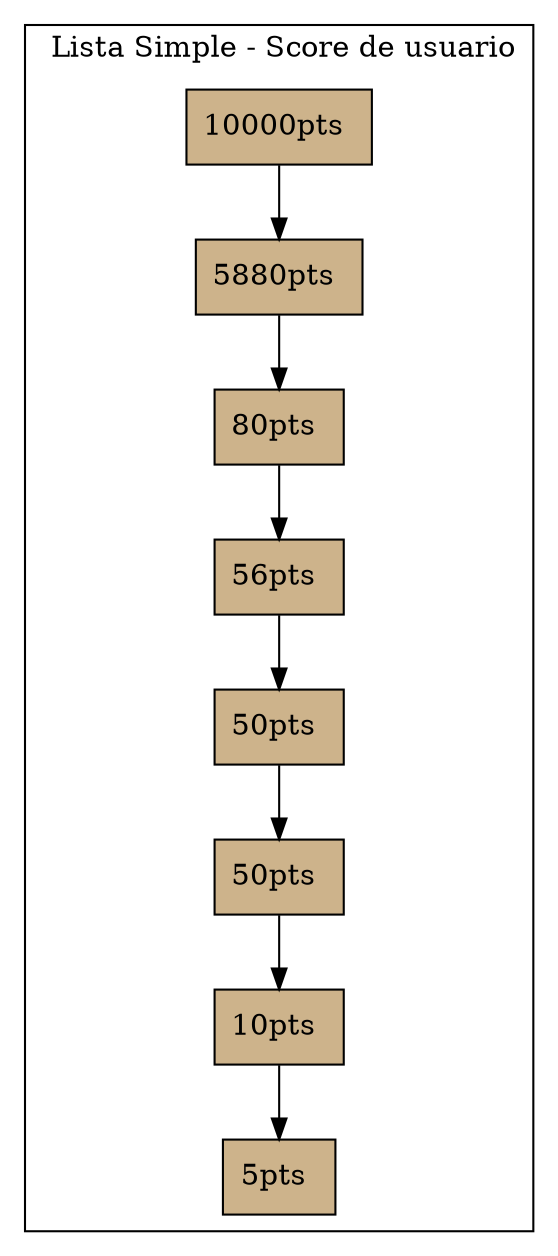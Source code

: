 digraph Grafo{ rankdir= TB 
subgraph cluster2 {
 label=" Lista Simple - Score de usuario"; 
node [label="10000pts " 
  fillcolor=navajowhite3 
 style=filled 
 shape=rect 
 fontcolor=black   ] 0;
node [label="5880pts " 
  fillcolor=navajowhite3 
 style=filled 
 shape=rect 
 fontcolor=black   ] 1;
node [label="80pts " 
  fillcolor=navajowhite3 
 style=filled 
 shape=rect 
 fontcolor=black   ] 2;
node [label="56pts " 
  fillcolor=navajowhite3 
 style=filled 
 shape=rect 
 fontcolor=black   ] 3;
node [label="50pts " 
  fillcolor=navajowhite3 
 style=filled 
 shape=rect 
 fontcolor=black   ] 4;
node [label="50pts " 
  fillcolor=navajowhite3 
 style=filled 
 shape=rect 
 fontcolor=black   ] 5;
node [label="10pts " 
  fillcolor=navajowhite3 
 style=filled 
 shape=rect 
 fontcolor=black   ] 6;
node [label="5pts " 
  fillcolor=navajowhite3 
 style=filled 
 shape=rect 
 fontcolor=black   ] 7;
0->1;
1->2;
2->3;
3->4;
4->5;
5->6;
6->7;
}}
